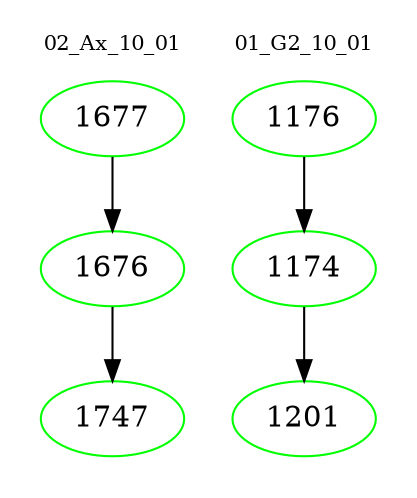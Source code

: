 digraph{
subgraph cluster_0 {
color = white
label = "02_Ax_10_01";
fontsize=10;
T0_1677 [label="1677", color="green"]
T0_1677 -> T0_1676 [color="black"]
T0_1676 [label="1676", color="green"]
T0_1676 -> T0_1747 [color="black"]
T0_1747 [label="1747", color="green"]
}
subgraph cluster_1 {
color = white
label = "01_G2_10_01";
fontsize=10;
T1_1176 [label="1176", color="green"]
T1_1176 -> T1_1174 [color="black"]
T1_1174 [label="1174", color="green"]
T1_1174 -> T1_1201 [color="black"]
T1_1201 [label="1201", color="green"]
}
}
